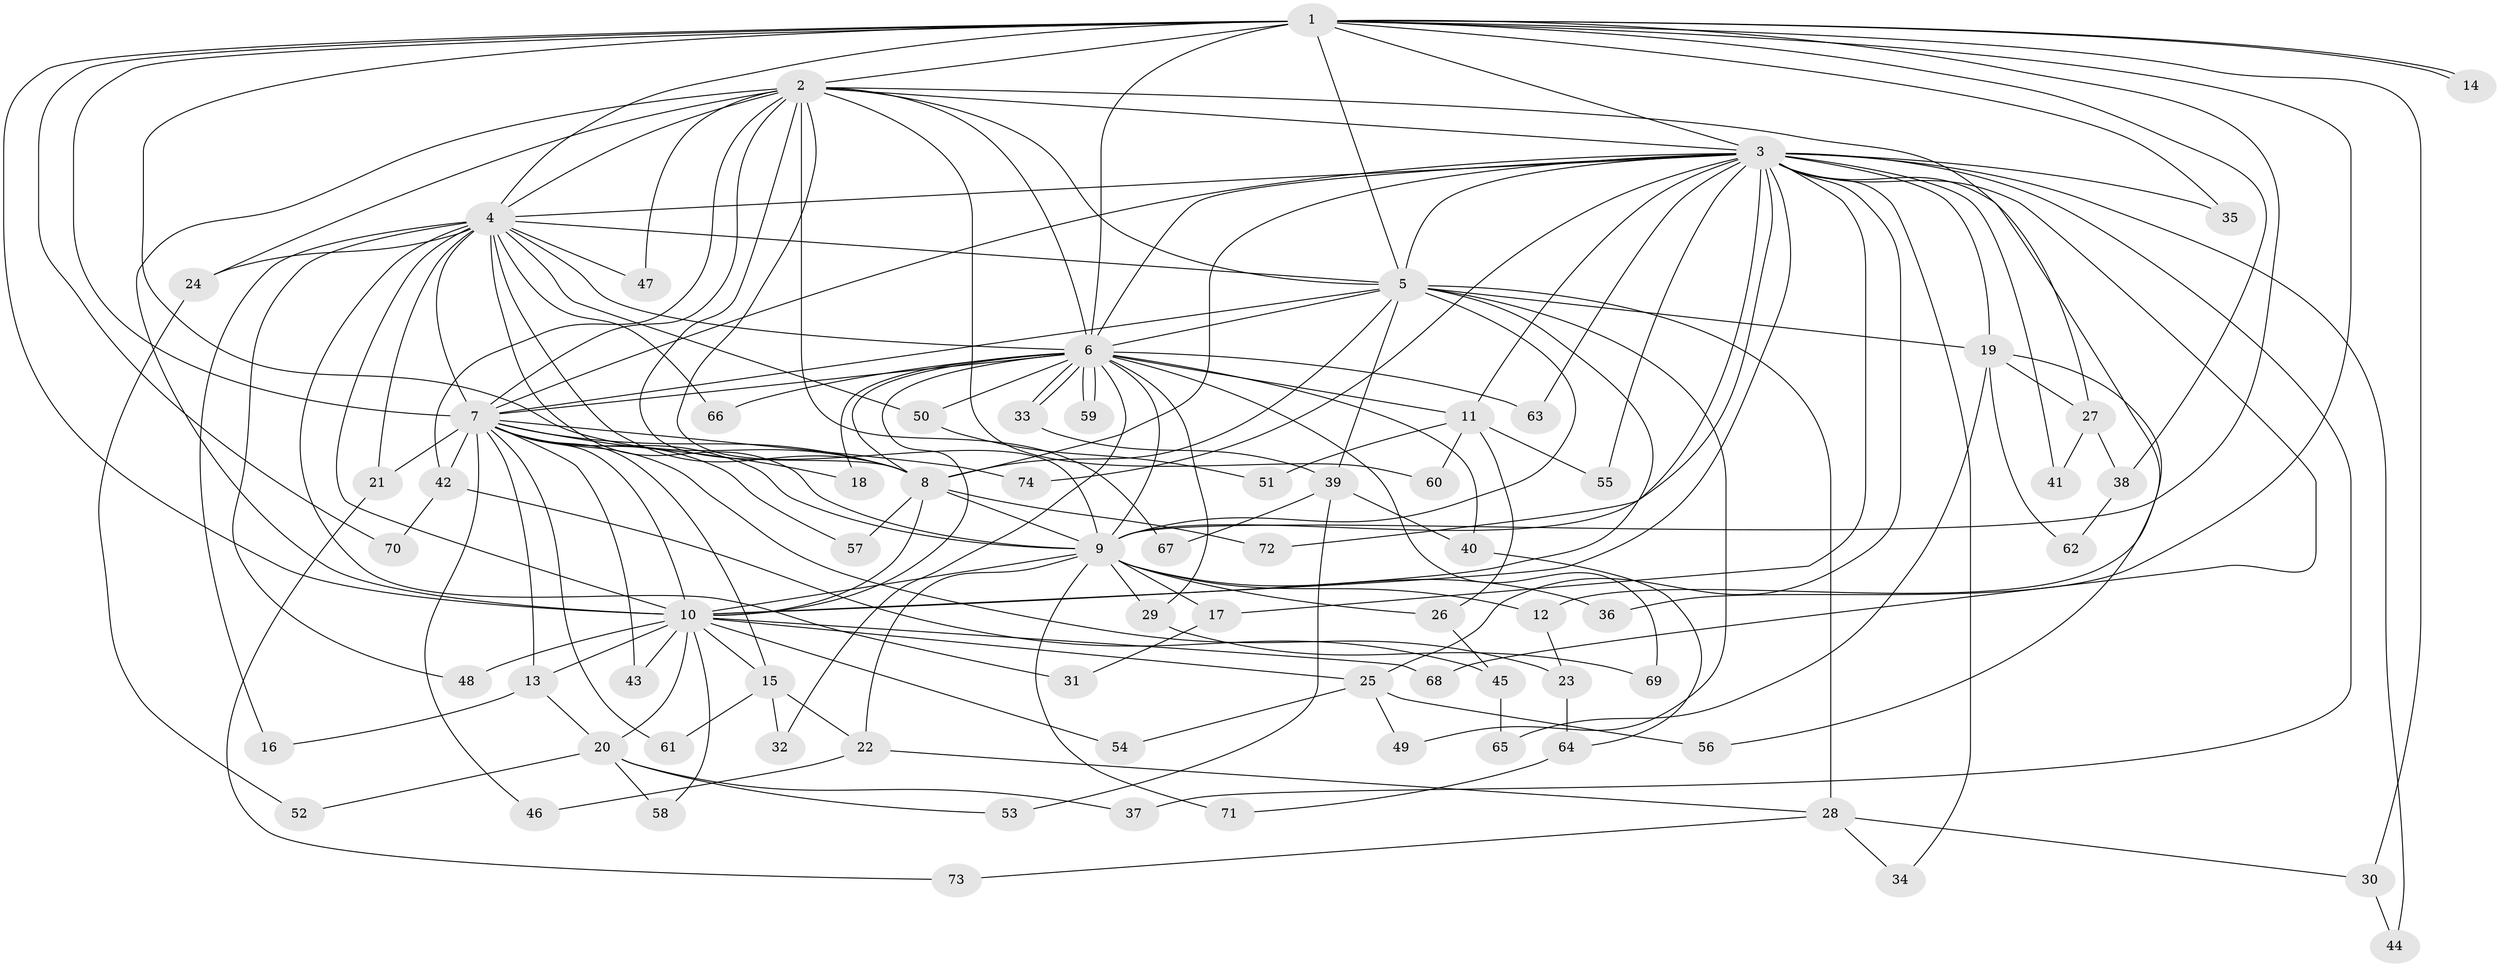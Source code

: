 // Generated by graph-tools (version 1.1) at 2025/44/03/09/25 04:44:39]
// undirected, 74 vertices, 173 edges
graph export_dot {
graph [start="1"]
  node [color=gray90,style=filled];
  1;
  2;
  3;
  4;
  5;
  6;
  7;
  8;
  9;
  10;
  11;
  12;
  13;
  14;
  15;
  16;
  17;
  18;
  19;
  20;
  21;
  22;
  23;
  24;
  25;
  26;
  27;
  28;
  29;
  30;
  31;
  32;
  33;
  34;
  35;
  36;
  37;
  38;
  39;
  40;
  41;
  42;
  43;
  44;
  45;
  46;
  47;
  48;
  49;
  50;
  51;
  52;
  53;
  54;
  55;
  56;
  57;
  58;
  59;
  60;
  61;
  62;
  63;
  64;
  65;
  66;
  67;
  68;
  69;
  70;
  71;
  72;
  73;
  74;
  1 -- 2;
  1 -- 3;
  1 -- 4;
  1 -- 5;
  1 -- 6;
  1 -- 7;
  1 -- 8;
  1 -- 9;
  1 -- 10;
  1 -- 14;
  1 -- 14;
  1 -- 30;
  1 -- 35;
  1 -- 36;
  1 -- 38;
  1 -- 70;
  2 -- 3;
  2 -- 4;
  2 -- 5;
  2 -- 6;
  2 -- 7;
  2 -- 8;
  2 -- 9;
  2 -- 10;
  2 -- 24;
  2 -- 27;
  2 -- 42;
  2 -- 47;
  2 -- 60;
  2 -- 67;
  3 -- 4;
  3 -- 5;
  3 -- 6;
  3 -- 7;
  3 -- 8;
  3 -- 9;
  3 -- 10;
  3 -- 11;
  3 -- 12;
  3 -- 17;
  3 -- 19;
  3 -- 25;
  3 -- 34;
  3 -- 35;
  3 -- 37;
  3 -- 41;
  3 -- 44;
  3 -- 55;
  3 -- 63;
  3 -- 68;
  3 -- 72;
  3 -- 74;
  4 -- 5;
  4 -- 6;
  4 -- 7;
  4 -- 8;
  4 -- 9;
  4 -- 10;
  4 -- 16;
  4 -- 21;
  4 -- 24;
  4 -- 31;
  4 -- 47;
  4 -- 48;
  4 -- 50;
  4 -- 66;
  5 -- 6;
  5 -- 7;
  5 -- 8;
  5 -- 9;
  5 -- 10;
  5 -- 19;
  5 -- 28;
  5 -- 39;
  5 -- 49;
  6 -- 7;
  6 -- 8;
  6 -- 9;
  6 -- 10;
  6 -- 11;
  6 -- 18;
  6 -- 29;
  6 -- 32;
  6 -- 33;
  6 -- 33;
  6 -- 40;
  6 -- 50;
  6 -- 59;
  6 -- 59;
  6 -- 63;
  6 -- 66;
  6 -- 69;
  7 -- 8;
  7 -- 9;
  7 -- 10;
  7 -- 13;
  7 -- 15;
  7 -- 18;
  7 -- 21;
  7 -- 23;
  7 -- 42;
  7 -- 43;
  7 -- 46;
  7 -- 57;
  7 -- 61;
  7 -- 74;
  8 -- 9;
  8 -- 10;
  8 -- 57;
  8 -- 72;
  9 -- 10;
  9 -- 12;
  9 -- 17;
  9 -- 22;
  9 -- 26;
  9 -- 29;
  9 -- 36;
  9 -- 71;
  10 -- 13;
  10 -- 15;
  10 -- 20;
  10 -- 25;
  10 -- 43;
  10 -- 48;
  10 -- 54;
  10 -- 58;
  10 -- 68;
  11 -- 26;
  11 -- 51;
  11 -- 55;
  11 -- 60;
  12 -- 23;
  13 -- 16;
  13 -- 20;
  15 -- 22;
  15 -- 32;
  15 -- 61;
  17 -- 31;
  19 -- 27;
  19 -- 56;
  19 -- 62;
  19 -- 65;
  20 -- 37;
  20 -- 52;
  20 -- 53;
  20 -- 58;
  21 -- 73;
  22 -- 28;
  22 -- 46;
  23 -- 64;
  24 -- 52;
  25 -- 49;
  25 -- 54;
  25 -- 56;
  26 -- 45;
  27 -- 38;
  27 -- 41;
  28 -- 30;
  28 -- 34;
  28 -- 73;
  29 -- 69;
  30 -- 44;
  33 -- 39;
  38 -- 62;
  39 -- 40;
  39 -- 53;
  39 -- 67;
  40 -- 64;
  42 -- 45;
  42 -- 70;
  45 -- 65;
  50 -- 51;
  64 -- 71;
}
